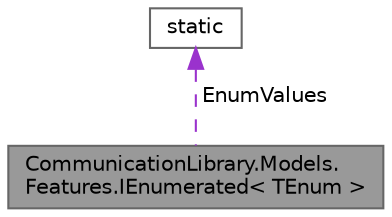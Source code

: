 digraph "CommunicationLibrary.Models.Features.IEnumerated&lt; TEnum &gt;"
{
 // LATEX_PDF_SIZE
  bgcolor="transparent";
  edge [fontname=Helvetica,fontsize=10,labelfontname=Helvetica,labelfontsize=10];
  node [fontname=Helvetica,fontsize=10,shape=box,height=0.2,width=0.4];
  Node1 [label="CommunicationLibrary.Models.\lFeatures.IEnumerated\< TEnum \>",height=0.2,width=0.4,color="gray40", fillcolor="grey60", style="filled", fontcolor="black",tooltip=" "];
  Node2 -> Node1 [dir="back",color="darkorchid3",style="dashed",label=" EnumValues" ];
  Node2 [label="static",height=0.2,width=0.4,color="gray40", fillcolor="white", style="filled",tooltip=" "];
}
